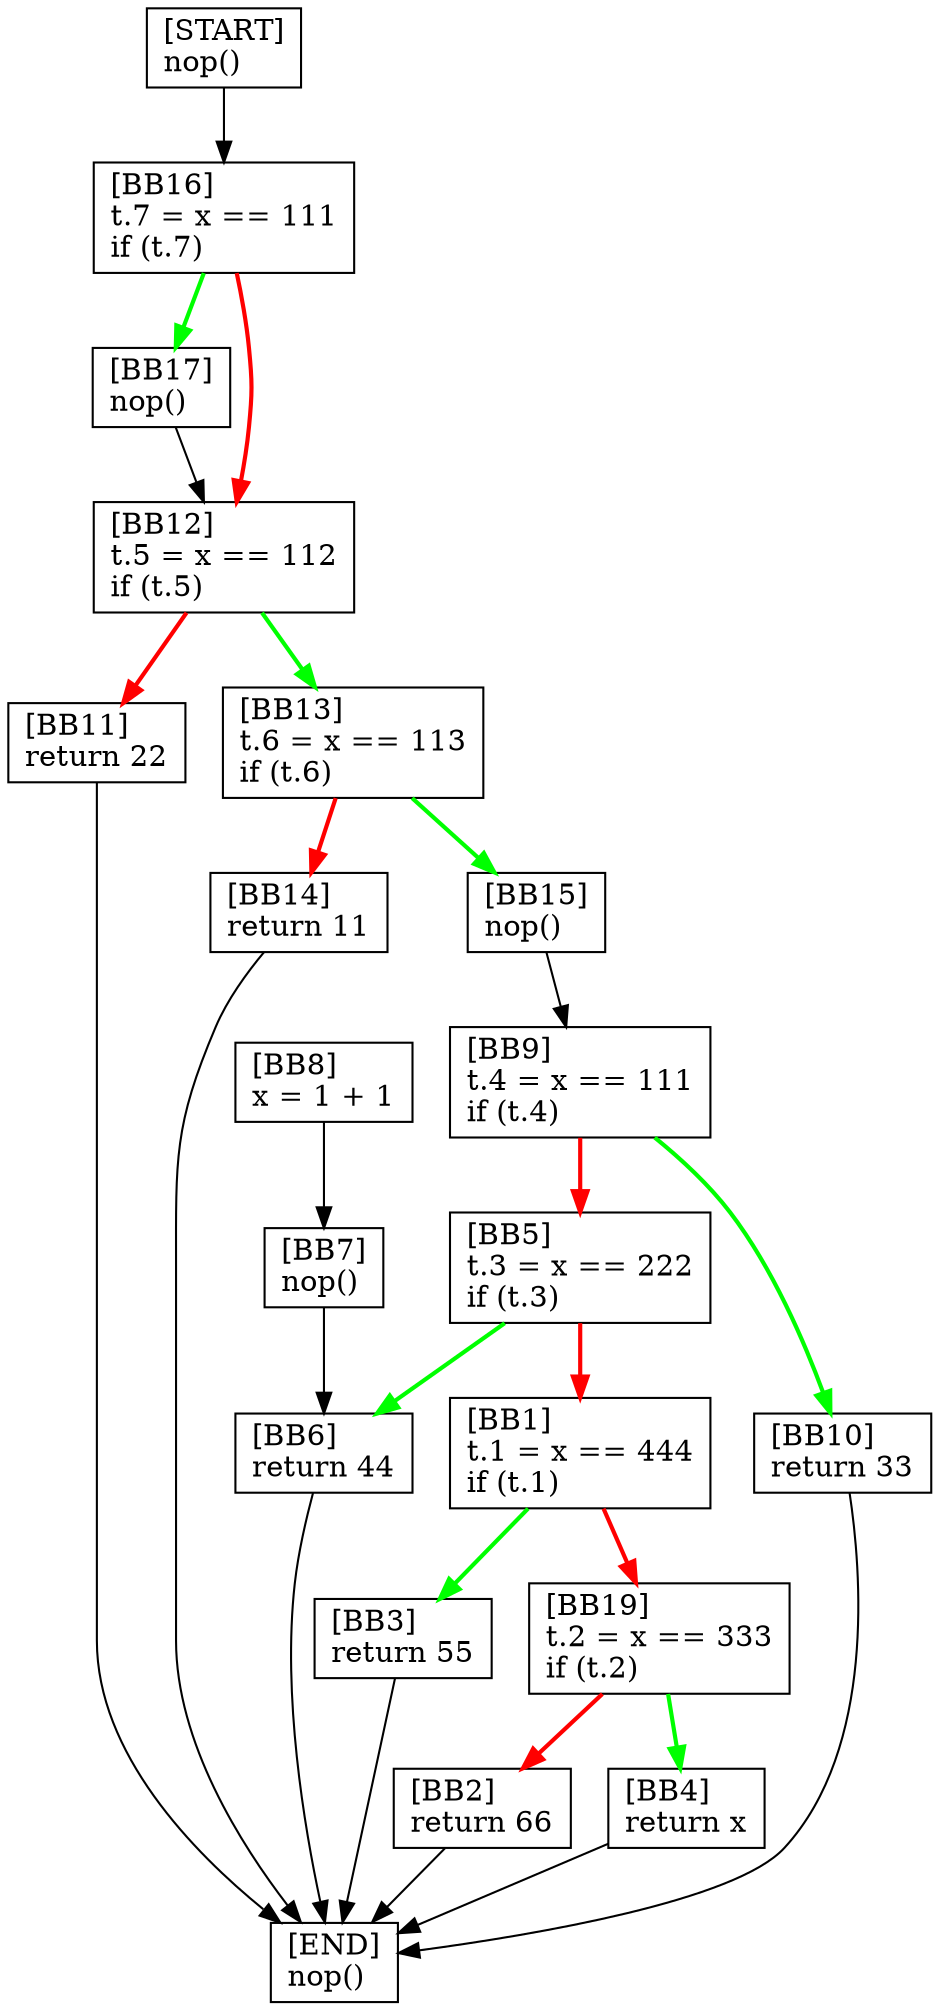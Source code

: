 digraph {
  node [shape=box]
  BB17 [label="[BB17]\lnop()\l"];
  BB16 [label="[BB16]\lt.7 = x == 111\lif (t.7)\l"];
  BB15 [label="[BB15]\lnop()\l"];
  BB4 [label="[BB4]\lreturn x\l"];
  BB3 [label="[BB3]\lreturn 55\l"];
  BB2 [label="[BB2]\lreturn 66\l"];
  BB19 [label="[BB19]\lt.2 = x == 333\lif (t.2)\l"];
  END [label="[END]\lnop()\l"];
  BB1 [label="[BB1]\lt.1 = x == 444\lif (t.1)\l"];
  BB5 [label="[BB5]\lt.3 = x == 222\lif (t.3)\l"];
  BB6 [label="[BB6]\lreturn 44\l"];
  BB7 [label="[BB7]\lnop()\l"];
  BB8 [label="[BB8]\lx = 1 + 1\l"];
  BB9 [label="[BB9]\lt.4 = x == 111\lif (t.4)\l"];
  BB10 [label="[BB10]\lreturn 33\l"];
  START [label="[START]\lnop()\l"];
  BB11 [label="[BB11]\lreturn 22\l"];
  BB12 [label="[BB12]\lt.5 = x == 112\lif (t.5)\l"];
  BB13 [label="[BB13]\lt.6 = x == 113\lif (t.6)\l"];
  BB14 [label="[BB14]\lreturn 11\l"];
  BB12 -> BB13 [color=green, penwidth=2];
  BB16 -> BB12 [color=red, penwidth=2];
  BB4 -> END;
  BB9 -> BB10 [color=green, penwidth=2];
  BB6 -> END;
  BB1 -> BB3 [color=green, penwidth=2];
  BB16 -> BB17 [color=green, penwidth=2];
  BB7 -> BB6;
  BB5 -> BB1 [color=red, penwidth=2];
  BB2 -> END;
  BB8 -> BB7;
  BB12 -> BB11 [color=red, penwidth=2];
  BB3 -> END;
  BB9 -> BB5 [color=red, penwidth=2];
  BB13 -> BB15 [color=green, penwidth=2];
  BB13 -> BB14 [color=red, penwidth=2];
  BB17 -> BB12;
  BB14 -> END;
  BB11 -> END;
  BB19 -> BB4 [color=green, penwidth=2];
  BB10 -> END;
  BB5 -> BB6 [color=green, penwidth=2];
  START -> BB16;
  BB1 -> BB19 [color=red, penwidth=2];
  BB15 -> BB9;
  BB19 -> BB2 [color=red, penwidth=2];
}
